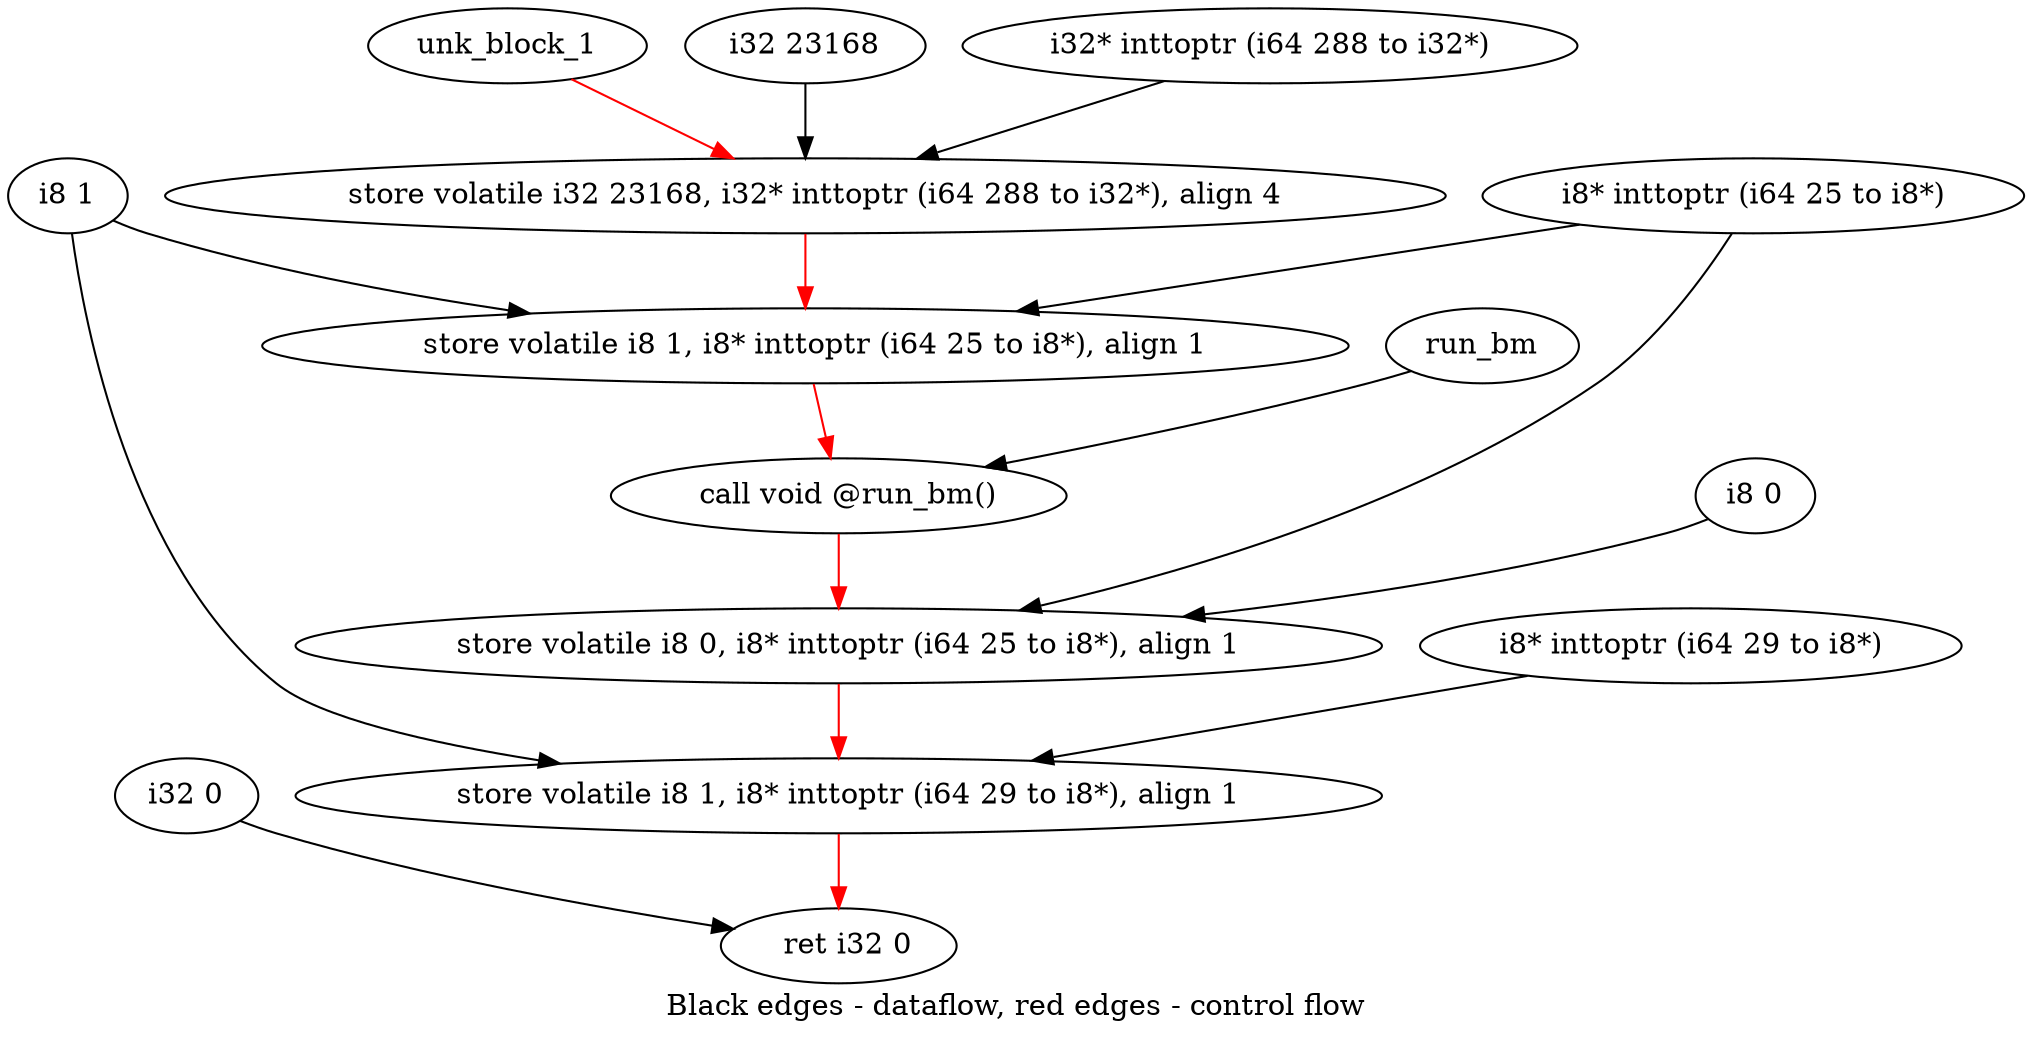 digraph G {
compound=true
label="Black edges - dataflow, red edges - control flow"
"_1" [label="  store volatile i32 23168, i32* inttoptr (i64 288 to i32*), align 4"]
"_2" [label="  store volatile i8 1, i8* inttoptr (i64 25 to i8*), align 1"]
"_3" [label="  call void @run_bm()"]
"_4" [label="  store volatile i8 0, i8* inttoptr (i64 25 to i8*), align 1"]
"_5" [label="  store volatile i8 1, i8* inttoptr (i64 29 to i8*), align 1"]
"_6" [label="  ret i32 0"]
"unk_block_1" -> "_1"[color=red]
"i32 23168" -> "_1"
"i32* inttoptr (i64 288 to i32*)" -> "_1"
"_1" -> "_2"[color=red weight=2]
"i8 1" -> "_2"
"i8* inttoptr (i64 25 to i8*)" -> "_2"
"_2" -> "_3"[color=red weight=2]
"run_bm" -> "_3"
"_3" -> "_4"[color=red weight=2]
"i8 0" -> "_4"
"i8* inttoptr (i64 25 to i8*)" -> "_4"
"_4" -> "_5"[color=red weight=2]
"i8 1" -> "_5"
"i8* inttoptr (i64 29 to i8*)" -> "_5"
"_5" -> "_6"[color=red weight=2]
"i32 0" -> "_6"

}
